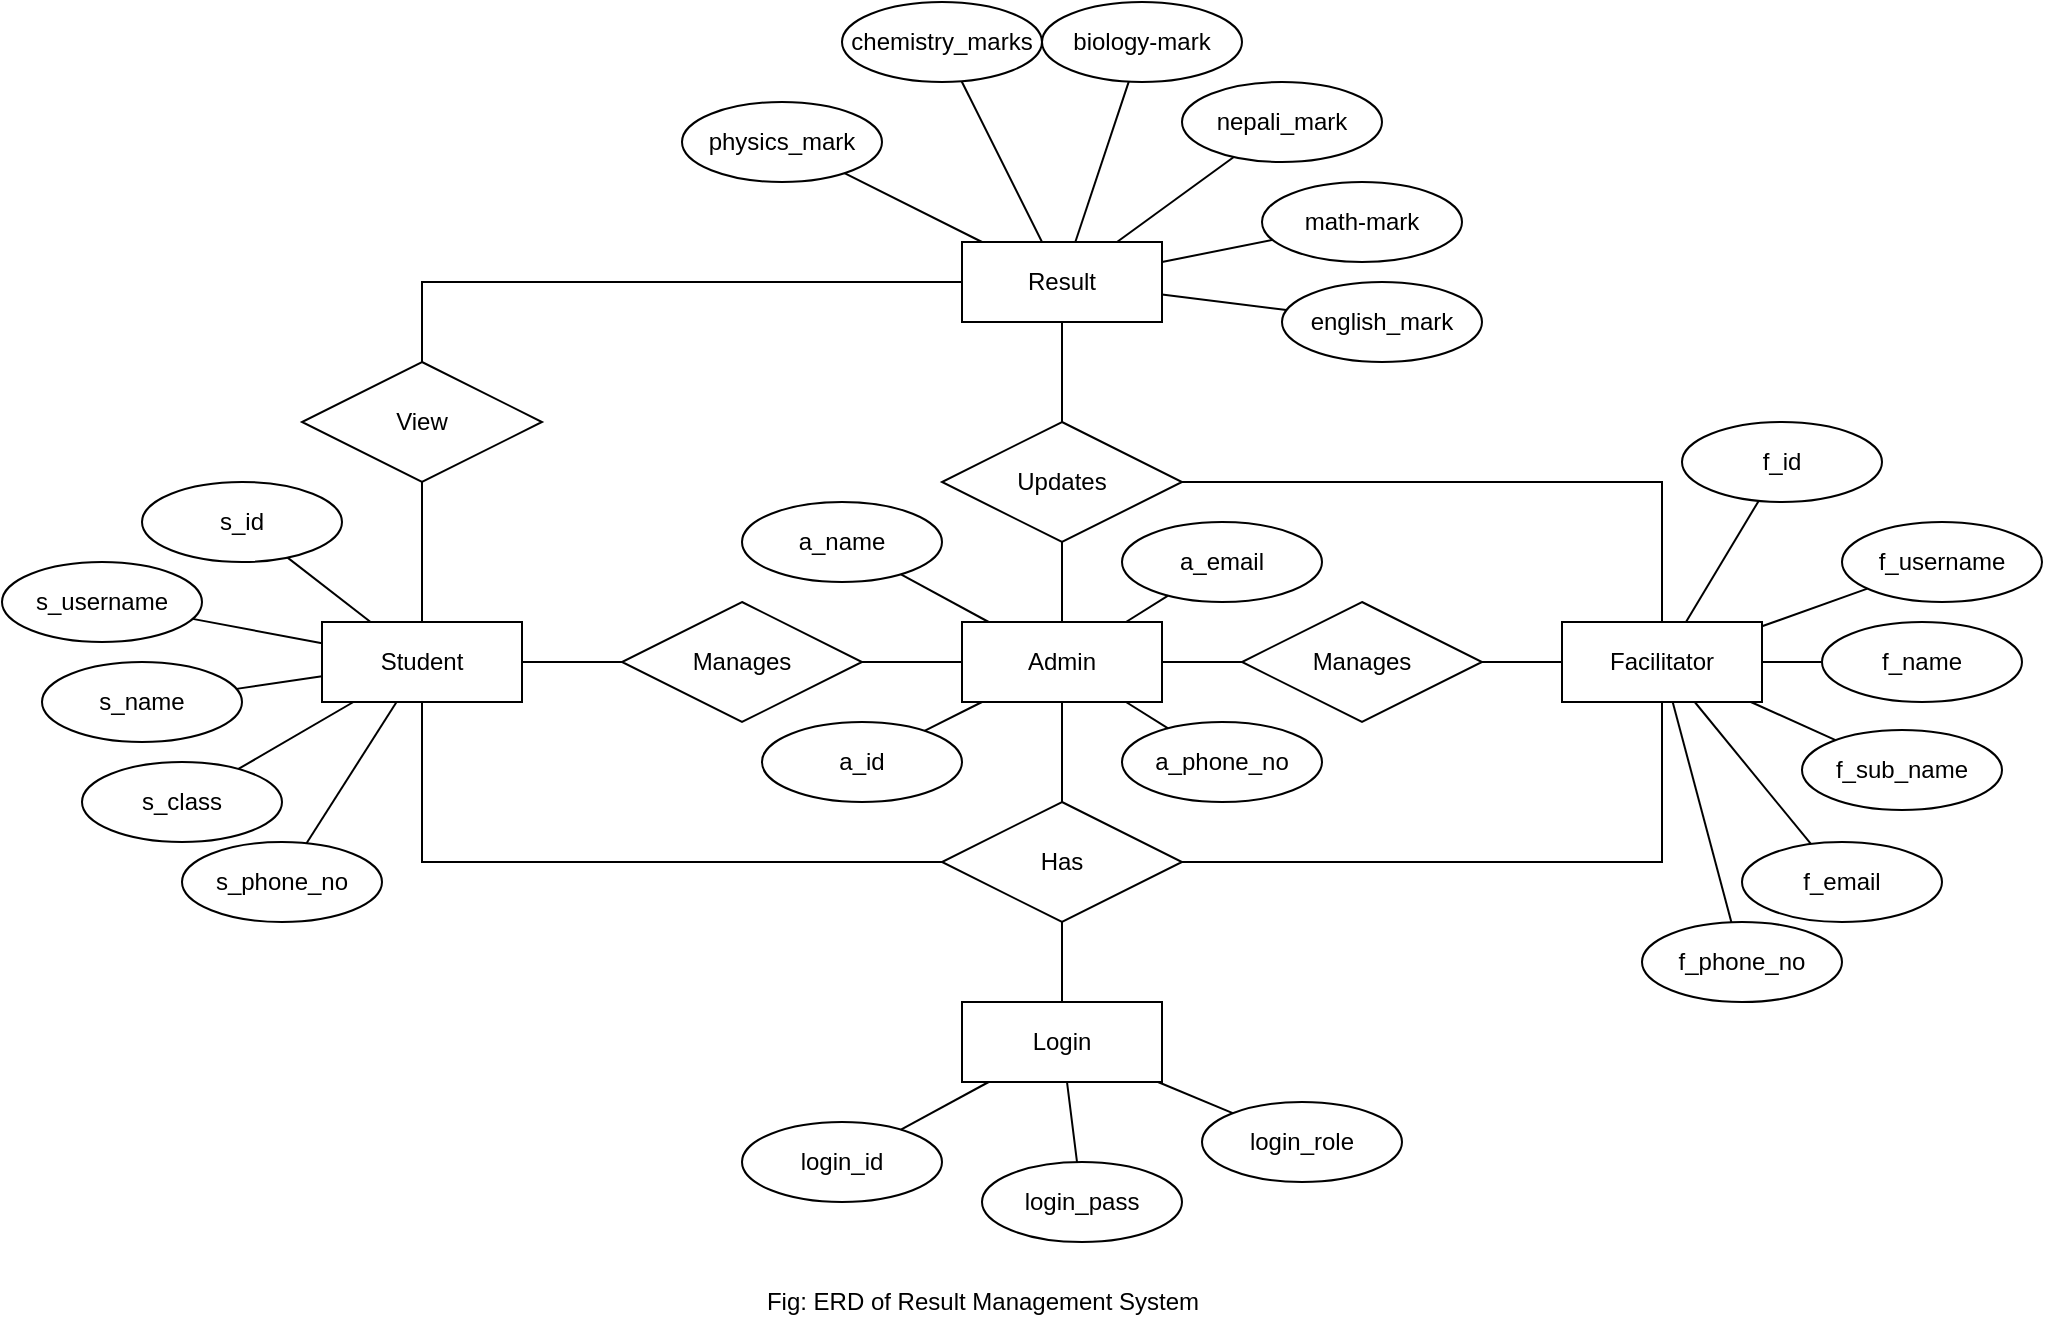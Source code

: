 <mxfile version="21.0.2" type="device"><diagram id="R2lEEEUBdFMjLlhIrx00" name="Page-1"><mxGraphModel dx="2049" dy="431" grid="1" gridSize="10" guides="1" tooltips="1" connect="1" arrows="1" fold="1" page="1" pageScale="1" pageWidth="1169" pageHeight="827" math="0" shadow="0" extFonts="Permanent Marker^https://fonts.googleapis.com/css?family=Permanent+Marker"><root><mxCell id="0"/><mxCell id="1" parent="0"/><mxCell id="i9oww6dlgyEbEjM7z-zL-1" value="Admin" style="whiteSpace=wrap;html=1;align=center;" parent="1" vertex="1"><mxGeometry x="400" y="320" width="100" height="40" as="geometry"/></mxCell><mxCell id="i9oww6dlgyEbEjM7z-zL-2" value="Facilitator" style="whiteSpace=wrap;html=1;align=center;" parent="1" vertex="1"><mxGeometry x="700" y="320" width="100" height="40" as="geometry"/></mxCell><mxCell id="i9oww6dlgyEbEjM7z-zL-3" value="Student" style="whiteSpace=wrap;html=1;align=center;" parent="1" vertex="1"><mxGeometry x="80" y="320" width="100" height="40" as="geometry"/></mxCell><mxCell id="i9oww6dlgyEbEjM7z-zL-4" value="Login" style="whiteSpace=wrap;html=1;align=center;" parent="1" vertex="1"><mxGeometry x="400" y="510" width="100" height="40" as="geometry"/></mxCell><mxCell id="i9oww6dlgyEbEjM7z-zL-5" value="Result" style="whiteSpace=wrap;html=1;align=center;" parent="1" vertex="1"><mxGeometry x="400" y="130" width="100" height="40" as="geometry"/></mxCell><mxCell id="i9oww6dlgyEbEjM7z-zL-6" value="Has" style="shape=rhombus;perimeter=rhombusPerimeter;whiteSpace=wrap;html=1;align=center;" parent="1" vertex="1"><mxGeometry x="390" y="410" width="120" height="60" as="geometry"/></mxCell><mxCell id="i9oww6dlgyEbEjM7z-zL-8" value="" style="endArrow=none;html=1;rounded=0;" parent="1" source="i9oww6dlgyEbEjM7z-zL-6" target="i9oww6dlgyEbEjM7z-zL-2" edge="1"><mxGeometry relative="1" as="geometry"><mxPoint x="340" y="310" as="sourcePoint"/><mxPoint x="500" y="310" as="targetPoint"/><Array as="points"><mxPoint x="750" y="440"/></Array></mxGeometry></mxCell><mxCell id="i9oww6dlgyEbEjM7z-zL-9" value="" style="endArrow=none;html=1;rounded=0;" parent="1" source="i9oww6dlgyEbEjM7z-zL-6" target="i9oww6dlgyEbEjM7z-zL-3" edge="1"><mxGeometry relative="1" as="geometry"><mxPoint x="520" y="450" as="sourcePoint"/><mxPoint x="760" y="370" as="targetPoint"/><Array as="points"><mxPoint x="130" y="440"/></Array></mxGeometry></mxCell><mxCell id="i9oww6dlgyEbEjM7z-zL-10" value="" style="endArrow=none;html=1;rounded=0;" parent="1" source="i9oww6dlgyEbEjM7z-zL-6" target="i9oww6dlgyEbEjM7z-zL-1" edge="1"><mxGeometry relative="1" as="geometry"><mxPoint x="230" y="370" as="sourcePoint"/><mxPoint x="390" y="370" as="targetPoint"/></mxGeometry></mxCell><mxCell id="i9oww6dlgyEbEjM7z-zL-11" value="" style="endArrow=none;html=1;rounded=0;" parent="1" source="i9oww6dlgyEbEjM7z-zL-6" target="i9oww6dlgyEbEjM7z-zL-4" edge="1"><mxGeometry relative="1" as="geometry"><mxPoint x="560" y="520" as="sourcePoint"/><mxPoint x="720" y="520" as="targetPoint"/></mxGeometry></mxCell><mxCell id="i9oww6dlgyEbEjM7z-zL-15" value="Updates" style="shape=rhombus;perimeter=rhombusPerimeter;whiteSpace=wrap;html=1;align=center;" parent="1" vertex="1"><mxGeometry x="390" y="220" width="120" height="60" as="geometry"/></mxCell><mxCell id="i9oww6dlgyEbEjM7z-zL-16" value="" style="endArrow=none;html=1;rounded=0;" parent="1" source="i9oww6dlgyEbEjM7z-zL-15" target="i9oww6dlgyEbEjM7z-zL-1" edge="1"><mxGeometry relative="1" as="geometry"><mxPoint x="120" y="320" as="sourcePoint"/><mxPoint x="280" y="320" as="targetPoint"/></mxGeometry></mxCell><mxCell id="i9oww6dlgyEbEjM7z-zL-17" value="" style="endArrow=none;html=1;rounded=0;" parent="1" source="i9oww6dlgyEbEjM7z-zL-5" target="i9oww6dlgyEbEjM7z-zL-15" edge="1"><mxGeometry relative="1" as="geometry"><mxPoint x="460" y="290" as="sourcePoint"/><mxPoint x="460" y="330" as="targetPoint"/></mxGeometry></mxCell><mxCell id="i9oww6dlgyEbEjM7z-zL-18" value="" style="endArrow=none;html=1;rounded=0;" parent="1" source="i9oww6dlgyEbEjM7z-zL-15" target="i9oww6dlgyEbEjM7z-zL-2" edge="1"><mxGeometry relative="1" as="geometry"><mxPoint x="700" y="270" as="sourcePoint"/><mxPoint x="860" y="270" as="targetPoint"/><Array as="points"><mxPoint x="750" y="250"/></Array></mxGeometry></mxCell><mxCell id="i9oww6dlgyEbEjM7z-zL-19" value="View" style="shape=rhombus;perimeter=rhombusPerimeter;whiteSpace=wrap;html=1;align=center;" parent="1" vertex="1"><mxGeometry x="70" y="190" width="120" height="60" as="geometry"/></mxCell><mxCell id="i9oww6dlgyEbEjM7z-zL-20" value="" style="endArrow=none;html=1;rounded=0;" parent="1" source="i9oww6dlgyEbEjM7z-zL-19" target="i9oww6dlgyEbEjM7z-zL-3" edge="1"><mxGeometry relative="1" as="geometry"><mxPoint x="180" y="300" as="sourcePoint"/><mxPoint x="340" y="300" as="targetPoint"/></mxGeometry></mxCell><mxCell id="i9oww6dlgyEbEjM7z-zL-21" value="" style="endArrow=none;html=1;rounded=0;" parent="1" source="i9oww6dlgyEbEjM7z-zL-19" target="i9oww6dlgyEbEjM7z-zL-5" edge="1"><mxGeometry relative="1" as="geometry"><mxPoint x="120" y="160" as="sourcePoint"/><mxPoint x="280" y="160" as="targetPoint"/><Array as="points"><mxPoint x="130" y="150"/></Array></mxGeometry></mxCell><mxCell id="i9oww6dlgyEbEjM7z-zL-22" value="Manages" style="shape=rhombus;perimeter=rhombusPerimeter;whiteSpace=wrap;html=1;align=center;" parent="1" vertex="1"><mxGeometry x="230" y="310" width="120" height="60" as="geometry"/></mxCell><mxCell id="i9oww6dlgyEbEjM7z-zL-23" value="" style="endArrow=none;html=1;rounded=0;" parent="1" source="i9oww6dlgyEbEjM7z-zL-3" target="i9oww6dlgyEbEjM7z-zL-22" edge="1"><mxGeometry relative="1" as="geometry"><mxPoint x="210" y="250" as="sourcePoint"/><mxPoint x="370" y="250" as="targetPoint"/></mxGeometry></mxCell><mxCell id="i9oww6dlgyEbEjM7z-zL-24" value="" style="endArrow=none;html=1;rounded=0;" parent="1" source="i9oww6dlgyEbEjM7z-zL-22" target="i9oww6dlgyEbEjM7z-zL-1" edge="1"><mxGeometry relative="1" as="geometry"><mxPoint x="190" y="350" as="sourcePoint"/><mxPoint x="230" y="350" as="targetPoint"/></mxGeometry></mxCell><mxCell id="i9oww6dlgyEbEjM7z-zL-25" value="Manages" style="shape=rhombus;perimeter=rhombusPerimeter;whiteSpace=wrap;html=1;align=center;" parent="1" vertex="1"><mxGeometry x="540" y="310" width="120" height="60" as="geometry"/></mxCell><mxCell id="i9oww6dlgyEbEjM7z-zL-26" value="" style="endArrow=none;html=1;rounded=0;" parent="1" source="i9oww6dlgyEbEjM7z-zL-1" target="i9oww6dlgyEbEjM7z-zL-25" edge="1"><mxGeometry relative="1" as="geometry"><mxPoint x="350" y="350" as="sourcePoint"/><mxPoint x="410" y="350" as="targetPoint"/></mxGeometry></mxCell><mxCell id="i9oww6dlgyEbEjM7z-zL-27" value="" style="endArrow=none;html=1;rounded=0;" parent="1" source="i9oww6dlgyEbEjM7z-zL-25" target="i9oww6dlgyEbEjM7z-zL-2" edge="1"><mxGeometry relative="1" as="geometry"><mxPoint x="360" y="360" as="sourcePoint"/><mxPoint x="420" y="360" as="targetPoint"/></mxGeometry></mxCell><mxCell id="i9oww6dlgyEbEjM7z-zL-28" value="a_name" style="ellipse;whiteSpace=wrap;html=1;align=center;" parent="1" vertex="1"><mxGeometry x="290" y="260" width="100" height="40" as="geometry"/></mxCell><mxCell id="i9oww6dlgyEbEjM7z-zL-30" value="a_phone_no" style="ellipse;whiteSpace=wrap;html=1;align=center;" parent="1" vertex="1"><mxGeometry x="480" y="370" width="100" height="40" as="geometry"/></mxCell><mxCell id="i9oww6dlgyEbEjM7z-zL-31" value="a_email" style="ellipse;whiteSpace=wrap;html=1;align=center;" parent="1" vertex="1"><mxGeometry x="480" y="270" width="100" height="40" as="geometry"/></mxCell><mxCell id="i9oww6dlgyEbEjM7z-zL-32" value="" style="endArrow=none;html=1;rounded=0;" parent="1" source="i9oww6dlgyEbEjM7z-zL-28" target="i9oww6dlgyEbEjM7z-zL-1" edge="1"><mxGeometry relative="1" as="geometry"><mxPoint x="240" y="240" as="sourcePoint"/><mxPoint x="400" y="240" as="targetPoint"/></mxGeometry></mxCell><mxCell id="i9oww6dlgyEbEjM7z-zL-33" value="" style="endArrow=none;html=1;rounded=0;" parent="1" source="i9oww6dlgyEbEjM7z-zL-31" target="i9oww6dlgyEbEjM7z-zL-1" edge="1"><mxGeometry relative="1" as="geometry"><mxPoint x="379.481" y="306.154" as="sourcePoint"/><mxPoint x="423.333" y="330" as="targetPoint"/></mxGeometry></mxCell><mxCell id="i9oww6dlgyEbEjM7z-zL-34" value="" style="endArrow=none;html=1;rounded=0;" parent="1" source="i9oww6dlgyEbEjM7z-zL-30" target="i9oww6dlgyEbEjM7z-zL-1" edge="1"><mxGeometry relative="1" as="geometry"><mxPoint x="389.481" y="316.154" as="sourcePoint"/><mxPoint x="433.333" y="340" as="targetPoint"/></mxGeometry></mxCell><mxCell id="i9oww6dlgyEbEjM7z-zL-36" value="physics_mark" style="ellipse;whiteSpace=wrap;html=1;align=center;" parent="1" vertex="1"><mxGeometry x="260" y="60" width="100" height="40" as="geometry"/></mxCell><mxCell id="i9oww6dlgyEbEjM7z-zL-37" value="" style="endArrow=none;html=1;rounded=0;" parent="1" source="i9oww6dlgyEbEjM7z-zL-36" target="i9oww6dlgyEbEjM7z-zL-5" edge="1"><mxGeometry relative="1" as="geometry"><mxPoint x="330" y="120" as="sourcePoint"/><mxPoint x="490" y="120" as="targetPoint"/></mxGeometry></mxCell><mxCell id="i9oww6dlgyEbEjM7z-zL-40" value="s_id" style="ellipse;whiteSpace=wrap;html=1;align=center;" parent="1" vertex="1"><mxGeometry x="-10" y="250" width="100" height="40" as="geometry"/></mxCell><mxCell id="i9oww6dlgyEbEjM7z-zL-41" value="s_name" style="ellipse;whiteSpace=wrap;html=1;align=center;" parent="1" vertex="1"><mxGeometry x="-60" y="340" width="100" height="40" as="geometry"/></mxCell><mxCell id="i9oww6dlgyEbEjM7z-zL-42" value="s_class" style="ellipse;whiteSpace=wrap;html=1;align=center;" parent="1" vertex="1"><mxGeometry x="-40" y="390" width="100" height="40" as="geometry"/></mxCell><mxCell id="i9oww6dlgyEbEjM7z-zL-43" value="s_phone_no" style="ellipse;whiteSpace=wrap;html=1;align=center;" parent="1" vertex="1"><mxGeometry x="10" y="430" width="100" height="40" as="geometry"/></mxCell><mxCell id="i9oww6dlgyEbEjM7z-zL-44" value="" style="endArrow=none;html=1;rounded=0;" parent="1" source="i9oww6dlgyEbEjM7z-zL-40" target="i9oww6dlgyEbEjM7z-zL-3" edge="1"><mxGeometry relative="1" as="geometry"><mxPoint x="460" y="180" as="sourcePoint"/><mxPoint x="460" y="230" as="targetPoint"/></mxGeometry></mxCell><mxCell id="i9oww6dlgyEbEjM7z-zL-45" value="" style="endArrow=none;html=1;rounded=0;" parent="1" source="i9oww6dlgyEbEjM7z-zL-41" target="i9oww6dlgyEbEjM7z-zL-3" edge="1"><mxGeometry relative="1" as="geometry"><mxPoint x="63.031" y="315.014" as="sourcePoint"/><mxPoint x="96" y="330" as="targetPoint"/></mxGeometry></mxCell><mxCell id="i9oww6dlgyEbEjM7z-zL-46" value="" style="endArrow=none;html=1;rounded=0;" parent="1" source="i9oww6dlgyEbEjM7z-zL-42" target="i9oww6dlgyEbEjM7z-zL-3" edge="1"><mxGeometry relative="1" as="geometry"><mxPoint x="73.031" y="325.014" as="sourcePoint"/><mxPoint x="100" y="350" as="targetPoint"/></mxGeometry></mxCell><mxCell id="i9oww6dlgyEbEjM7z-zL-47" value="" style="endArrow=none;html=1;rounded=0;" parent="1" source="i9oww6dlgyEbEjM7z-zL-43" target="i9oww6dlgyEbEjM7z-zL-3" edge="1"><mxGeometry relative="1" as="geometry"><mxPoint x="70" y="440" as="sourcePoint"/><mxPoint x="116" y="350" as="targetPoint"/></mxGeometry></mxCell><mxCell id="i9oww6dlgyEbEjM7z-zL-48" value="a_id" style="ellipse;whiteSpace=wrap;html=1;align=center;" parent="1" vertex="1"><mxGeometry x="300" y="370" width="100" height="40" as="geometry"/></mxCell><mxCell id="i9oww6dlgyEbEjM7z-zL-49" value="" style="endArrow=none;html=1;rounded=0;" parent="1" source="i9oww6dlgyEbEjM7z-zL-48" target="i9oww6dlgyEbEjM7z-zL-1" edge="1"><mxGeometry relative="1" as="geometry"><mxPoint x="290" y="380" as="sourcePoint"/><mxPoint x="450" y="380" as="targetPoint"/></mxGeometry></mxCell><mxCell id="i9oww6dlgyEbEjM7z-zL-50" value="login_id" style="ellipse;whiteSpace=wrap;html=1;align=center;" parent="1" vertex="1"><mxGeometry x="290" y="570" width="100" height="40" as="geometry"/></mxCell><mxCell id="i9oww6dlgyEbEjM7z-zL-51" value="login_pass" style="ellipse;whiteSpace=wrap;html=1;align=center;" parent="1" vertex="1"><mxGeometry x="410" y="590" width="100" height="40" as="geometry"/></mxCell><mxCell id="i9oww6dlgyEbEjM7z-zL-52" value="login_role" style="ellipse;whiteSpace=wrap;html=1;align=center;" parent="1" vertex="1"><mxGeometry x="520" y="560" width="100" height="40" as="geometry"/></mxCell><mxCell id="i9oww6dlgyEbEjM7z-zL-53" value="" style="endArrow=none;html=1;rounded=0;" parent="1" source="i9oww6dlgyEbEjM7z-zL-50" target="i9oww6dlgyEbEjM7z-zL-4" edge="1"><mxGeometry relative="1" as="geometry"><mxPoint x="460" y="180" as="sourcePoint"/><mxPoint x="460" y="230" as="targetPoint"/></mxGeometry></mxCell><mxCell id="i9oww6dlgyEbEjM7z-zL-54" value="" style="endArrow=none;html=1;rounded=0;" parent="1" source="i9oww6dlgyEbEjM7z-zL-51" target="i9oww6dlgyEbEjM7z-zL-4" edge="1"><mxGeometry relative="1" as="geometry"><mxPoint x="379.481" y="583.846" as="sourcePoint"/><mxPoint x="423.333" y="560" as="targetPoint"/></mxGeometry></mxCell><mxCell id="i9oww6dlgyEbEjM7z-zL-55" value="" style="endArrow=none;html=1;rounded=0;" parent="1" source="i9oww6dlgyEbEjM7z-zL-52" target="i9oww6dlgyEbEjM7z-zL-4" edge="1"><mxGeometry relative="1" as="geometry"><mxPoint x="389.481" y="593.846" as="sourcePoint"/><mxPoint x="433.333" y="570" as="targetPoint"/></mxGeometry></mxCell><mxCell id="i9oww6dlgyEbEjM7z-zL-56" value="f_id" style="ellipse;whiteSpace=wrap;html=1;align=center;" parent="1" vertex="1"><mxGeometry x="760" y="220" width="100" height="40" as="geometry"/></mxCell><mxCell id="i9oww6dlgyEbEjM7z-zL-57" value="f_name" style="ellipse;whiteSpace=wrap;html=1;align=center;" parent="1" vertex="1"><mxGeometry x="830" y="320" width="100" height="40" as="geometry"/></mxCell><mxCell id="i9oww6dlgyEbEjM7z-zL-59" value="f_sub_name" style="ellipse;whiteSpace=wrap;html=1;align=center;" parent="1" vertex="1"><mxGeometry x="820" y="374" width="100" height="40" as="geometry"/></mxCell><mxCell id="i9oww6dlgyEbEjM7z-zL-60" value="f_email" style="ellipse;whiteSpace=wrap;html=1;align=center;" parent="1" vertex="1"><mxGeometry x="790" y="430" width="100" height="40" as="geometry"/></mxCell><mxCell id="i9oww6dlgyEbEjM7z-zL-61" value="f_phone_no" style="ellipse;whiteSpace=wrap;html=1;align=center;" parent="1" vertex="1"><mxGeometry x="740" y="470" width="100" height="40" as="geometry"/></mxCell><mxCell id="i9oww6dlgyEbEjM7z-zL-62" value="" style="endArrow=none;html=1;rounded=0;" parent="1" source="i9oww6dlgyEbEjM7z-zL-2" target="i9oww6dlgyEbEjM7z-zL-56" edge="1"><mxGeometry relative="1" as="geometry"><mxPoint x="590" y="310" as="sourcePoint"/><mxPoint x="750" y="310" as="targetPoint"/></mxGeometry></mxCell><mxCell id="i9oww6dlgyEbEjM7z-zL-63" value="" style="endArrow=none;html=1;rounded=0;" parent="1" source="i9oww6dlgyEbEjM7z-zL-2" target="i9oww6dlgyEbEjM7z-zL-57" edge="1"><mxGeometry relative="1" as="geometry"><mxPoint x="772" y="330" as="sourcePoint"/><mxPoint x="808.331" y="269.448" as="targetPoint"/></mxGeometry></mxCell><mxCell id="i9oww6dlgyEbEjM7z-zL-65" value="" style="endArrow=none;html=1;rounded=0;" parent="1" source="i9oww6dlgyEbEjM7z-zL-2" target="i9oww6dlgyEbEjM7z-zL-59" edge="1"><mxGeometry relative="1" as="geometry"><mxPoint x="792" y="350" as="sourcePoint"/><mxPoint x="828.331" y="289.448" as="targetPoint"/></mxGeometry></mxCell><mxCell id="i9oww6dlgyEbEjM7z-zL-66" value="" style="endArrow=none;html=1;rounded=0;" parent="1" source="i9oww6dlgyEbEjM7z-zL-2" target="i9oww6dlgyEbEjM7z-zL-60" edge="1"><mxGeometry relative="1" as="geometry"><mxPoint x="802" y="360" as="sourcePoint"/><mxPoint x="838.331" y="299.448" as="targetPoint"/></mxGeometry></mxCell><mxCell id="i9oww6dlgyEbEjM7z-zL-67" value="" style="endArrow=none;html=1;rounded=0;" parent="1" source="i9oww6dlgyEbEjM7z-zL-2" target="i9oww6dlgyEbEjM7z-zL-61" edge="1"><mxGeometry relative="1" as="geometry"><mxPoint x="812" y="370" as="sourcePoint"/><mxPoint x="848.331" y="309.448" as="targetPoint"/></mxGeometry></mxCell><mxCell id="ddfXyBWtBrcRyaCtUu_--1" value="Fig: ERD of Result Management System" style="text;html=1;align=center;verticalAlign=middle;resizable=0;points=[];autosize=1;strokeColor=none;fillColor=none;" parent="1" vertex="1"><mxGeometry x="290" y="645" width="240" height="30" as="geometry"/></mxCell><mxCell id="WOHf_PP0fI0zfrHQELya-1" value="chemistry_marks" style="ellipse;whiteSpace=wrap;html=1;align=center;" vertex="1" parent="1"><mxGeometry x="340" y="10" width="100" height="40" as="geometry"/></mxCell><mxCell id="WOHf_PP0fI0zfrHQELya-2" value="math-mark" style="ellipse;whiteSpace=wrap;html=1;align=center;" vertex="1" parent="1"><mxGeometry x="550" y="100" width="100" height="40" as="geometry"/></mxCell><mxCell id="WOHf_PP0fI0zfrHQELya-3" value="biology-mark" style="ellipse;whiteSpace=wrap;html=1;align=center;" vertex="1" parent="1"><mxGeometry x="440" y="10" width="100" height="40" as="geometry"/></mxCell><mxCell id="WOHf_PP0fI0zfrHQELya-4" value="nepali_mark" style="ellipse;whiteSpace=wrap;html=1;align=center;" vertex="1" parent="1"><mxGeometry x="510" y="50" width="100" height="40" as="geometry"/></mxCell><mxCell id="WOHf_PP0fI0zfrHQELya-5" value="english_mark" style="ellipse;whiteSpace=wrap;html=1;align=center;" vertex="1" parent="1"><mxGeometry x="560" y="150" width="100" height="40" as="geometry"/></mxCell><mxCell id="WOHf_PP0fI0zfrHQELya-7" value="" style="endArrow=none;html=1;rounded=0;" edge="1" parent="1" source="i9oww6dlgyEbEjM7z-zL-5" target="WOHf_PP0fI0zfrHQELya-1"><mxGeometry width="50" height="50" relative="1" as="geometry"><mxPoint x="410" y="130" as="sourcePoint"/><mxPoint x="460" y="80" as="targetPoint"/></mxGeometry></mxCell><mxCell id="WOHf_PP0fI0zfrHQELya-8" value="" style="endArrow=none;html=1;rounded=0;" edge="1" parent="1" source="i9oww6dlgyEbEjM7z-zL-5" target="WOHf_PP0fI0zfrHQELya-3"><mxGeometry width="50" height="50" relative="1" as="geometry"><mxPoint x="450" y="140" as="sourcePoint"/><mxPoint x="410" y="60" as="targetPoint"/></mxGeometry></mxCell><mxCell id="WOHf_PP0fI0zfrHQELya-9" value="" style="endArrow=none;html=1;rounded=0;" edge="1" parent="1" source="i9oww6dlgyEbEjM7z-zL-5" target="WOHf_PP0fI0zfrHQELya-4"><mxGeometry width="50" height="50" relative="1" as="geometry"><mxPoint x="460" y="150" as="sourcePoint"/><mxPoint x="420" y="70" as="targetPoint"/></mxGeometry></mxCell><mxCell id="WOHf_PP0fI0zfrHQELya-10" value="" style="endArrow=none;html=1;rounded=0;" edge="1" parent="1" source="i9oww6dlgyEbEjM7z-zL-5" target="WOHf_PP0fI0zfrHQELya-2"><mxGeometry width="50" height="50" relative="1" as="geometry"><mxPoint x="470" y="160" as="sourcePoint"/><mxPoint x="430" y="80" as="targetPoint"/></mxGeometry></mxCell><mxCell id="WOHf_PP0fI0zfrHQELya-11" value="" style="endArrow=none;html=1;rounded=0;" edge="1" parent="1" source="i9oww6dlgyEbEjM7z-zL-5" target="WOHf_PP0fI0zfrHQELya-5"><mxGeometry width="50" height="50" relative="1" as="geometry"><mxPoint x="480" y="170" as="sourcePoint"/><mxPoint x="440" y="90" as="targetPoint"/></mxGeometry></mxCell><mxCell id="WOHf_PP0fI0zfrHQELya-12" value="f_username" style="ellipse;whiteSpace=wrap;html=1;align=center;" vertex="1" parent="1"><mxGeometry x="840" y="270" width="100" height="40" as="geometry"/></mxCell><mxCell id="WOHf_PP0fI0zfrHQELya-13" value="" style="endArrow=none;html=1;rounded=0;" edge="1" parent="1" source="i9oww6dlgyEbEjM7z-zL-2" target="WOHf_PP0fI0zfrHQELya-12"><mxGeometry relative="1" as="geometry"><mxPoint x="772" y="330" as="sourcePoint"/><mxPoint x="808" y="269" as="targetPoint"/></mxGeometry></mxCell><mxCell id="WOHf_PP0fI0zfrHQELya-14" value="s_username" style="ellipse;whiteSpace=wrap;html=1;align=center;" vertex="1" parent="1"><mxGeometry x="-80" y="290" width="100" height="40" as="geometry"/></mxCell><mxCell id="WOHf_PP0fI0zfrHQELya-15" value="" style="endArrow=none;html=1;rounded=0;" edge="1" parent="1" source="WOHf_PP0fI0zfrHQELya-14" target="i9oww6dlgyEbEjM7z-zL-3"><mxGeometry relative="1" as="geometry"><mxPoint x="47" y="364" as="sourcePoint"/><mxPoint x="90" y="357" as="targetPoint"/></mxGeometry></mxCell></root></mxGraphModel></diagram></mxfile>
